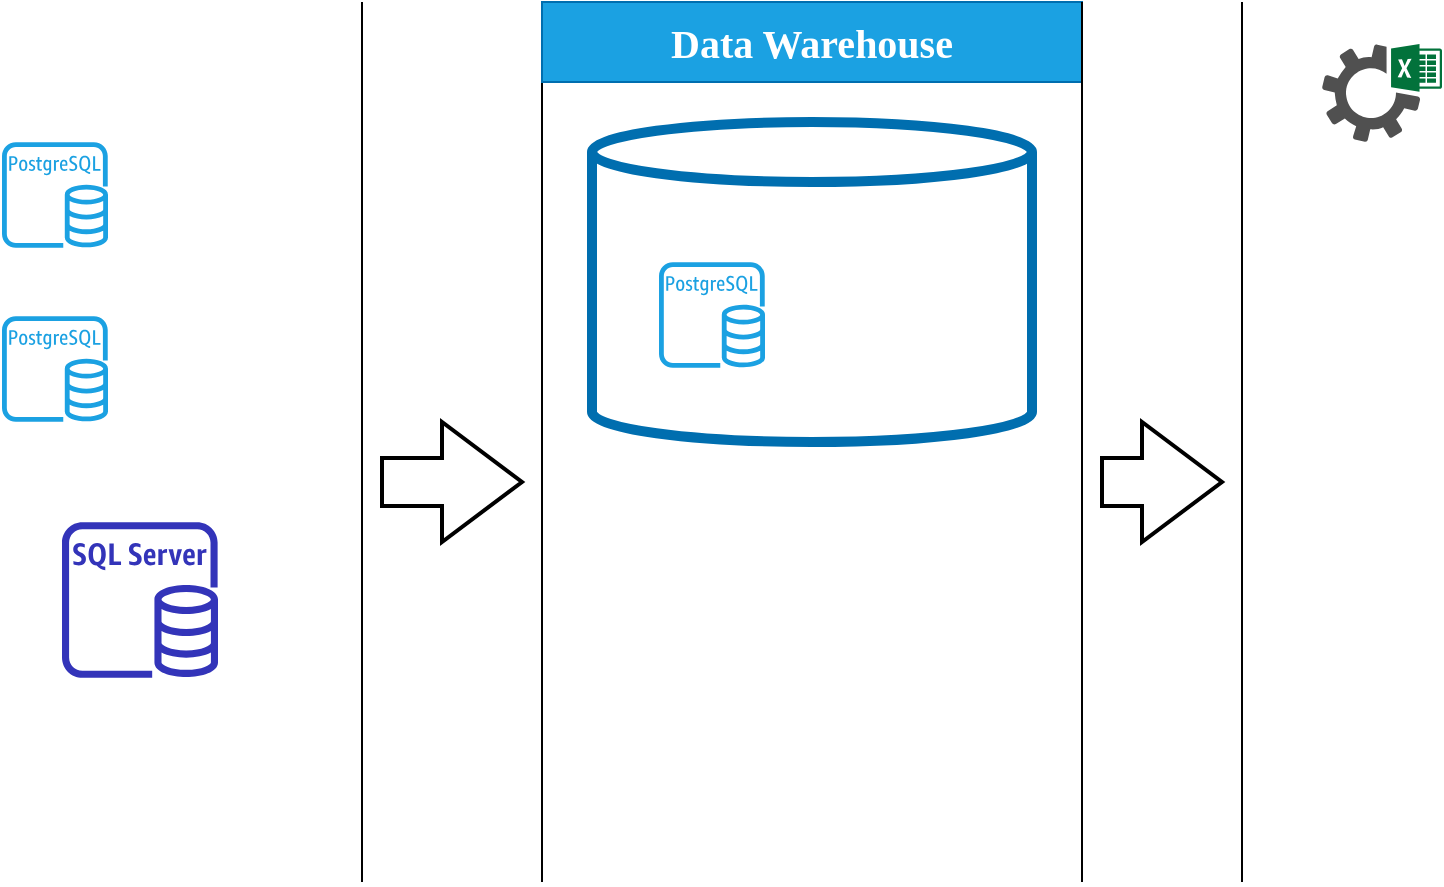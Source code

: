 <mxfile version="14.6.13" type="device"><diagram id="mrYzWKzek84jzgY4DGnS" name="Страница 1"><mxGraphModel dx="981" dy="567" grid="1" gridSize="10" guides="1" tooltips="1" connect="1" arrows="1" fold="1" page="1" pageScale="1" pageWidth="827" pageHeight="1169" math="0" shadow="0"><root><mxCell id="0"/><mxCell id="1" parent="0"/><mxCell id="PW5KNMbevmNCZ-yqaUvl-7" value="" style="shape=cylinder3;whiteSpace=wrap;html=1;boundedLbl=1;backgroundOutline=1;size=15;strokeColor=#006EAF;strokeWidth=5;fontColor=#ffffff;fillColor=none;" vertex="1" parent="1"><mxGeometry x="355" y="60" width="220" height="160" as="geometry"/></mxCell><mxCell id="PW5KNMbevmNCZ-yqaUvl-1" value="" style="endArrow=none;html=1;" edge="1" parent="1"><mxGeometry width="50" height="50" relative="1" as="geometry"><mxPoint x="330" y="440" as="sourcePoint"/><mxPoint x="330" as="targetPoint"/></mxGeometry></mxCell><mxCell id="PW5KNMbevmNCZ-yqaUvl-3" value="" style="outlineConnect=0;fontColor=#ffffff;fillColor=#1ba1e2;strokeColor=#006EAF;dashed=0;verticalLabelPosition=bottom;verticalAlign=top;align=center;html=1;fontSize=12;fontStyle=0;aspect=fixed;pointerEvents=1;shape=mxgraph.aws4.rds_postgresql_instance;" vertex="1" parent="1"><mxGeometry x="388.5" y="130" width="53" height="53" as="geometry"/></mxCell><mxCell id="PW5KNMbevmNCZ-yqaUvl-6" value="&lt;font style=&quot;font-size: 20px&quot; face=&quot;Verdana&quot;&gt;&lt;b&gt;Data Warehouse&lt;/b&gt;&lt;/font&gt;" style="text;html=1;strokeColor=#006EAF;fillColor=#1ba1e2;align=center;verticalAlign=middle;whiteSpace=wrap;rounded=0;fontColor=#ffffff;" vertex="1" parent="1"><mxGeometry x="330" width="270" height="40" as="geometry"/></mxCell><mxCell id="PW5KNMbevmNCZ-yqaUvl-8" value="" style="endArrow=none;html=1;" edge="1" parent="1"><mxGeometry width="50" height="50" relative="1" as="geometry"><mxPoint x="600" y="440.0" as="sourcePoint"/><mxPoint x="600" as="targetPoint"/></mxGeometry></mxCell><mxCell id="PW5KNMbevmNCZ-yqaUvl-13" value="" style="verticalLabelPosition=bottom;verticalAlign=top;html=1;strokeWidth=2;shape=mxgraph.arrows2.arrow;dy=0.6;dx=40;notch=0;fillColor=none;" vertex="1" parent="1"><mxGeometry x="250" y="210" width="70" height="60" as="geometry"/></mxCell><mxCell id="PW5KNMbevmNCZ-yqaUvl-14" value="" style="verticalLabelPosition=bottom;verticalAlign=top;html=1;strokeWidth=2;shape=mxgraph.arrows2.arrow;dy=0.6;dx=40;notch=0;fillColor=none;" vertex="1" parent="1"><mxGeometry x="610" y="210" width="60" height="60" as="geometry"/></mxCell><mxCell id="PW5KNMbevmNCZ-yqaUvl-15" value="" style="endArrow=none;html=1;" edge="1" parent="1"><mxGeometry width="50" height="50" relative="1" as="geometry"><mxPoint x="240" y="440.0" as="sourcePoint"/><mxPoint x="240" as="targetPoint"/></mxGeometry></mxCell><mxCell id="PW5KNMbevmNCZ-yqaUvl-16" value="" style="endArrow=none;html=1;" edge="1" parent="1"><mxGeometry width="50" height="50" relative="1" as="geometry"><mxPoint x="680" y="440.0" as="sourcePoint"/><mxPoint x="680" as="targetPoint"/></mxGeometry></mxCell><mxCell id="PW5KNMbevmNCZ-yqaUvl-17" value="" style="outlineConnect=0;fontColor=#ffffff;fillColor=#1ba1e2;strokeColor=#006EAF;dashed=0;verticalLabelPosition=bottom;verticalAlign=top;align=center;html=1;fontSize=12;fontStyle=0;aspect=fixed;pointerEvents=1;shape=mxgraph.aws4.rds_postgresql_instance;" vertex="1" parent="1"><mxGeometry x="60" y="70" width="53" height="53" as="geometry"/></mxCell><mxCell id="PW5KNMbevmNCZ-yqaUvl-18" value="" style="outlineConnect=0;fontColor=#ffffff;fillColor=#1ba1e2;strokeColor=#006EAF;dashed=0;verticalLabelPosition=bottom;verticalAlign=top;align=center;html=1;fontSize=12;fontStyle=0;aspect=fixed;pointerEvents=1;shape=mxgraph.aws4.rds_postgresql_instance;" vertex="1" parent="1"><mxGeometry x="60" y="157" width="53" height="53" as="geometry"/></mxCell><mxCell id="PW5KNMbevmNCZ-yqaUvl-19" value="" style="outlineConnect=0;fontColor=#232F3E;gradientColor=none;fillColor=#3334B9;strokeColor=none;dashed=0;verticalLabelPosition=bottom;verticalAlign=top;align=center;html=1;fontSize=12;fontStyle=0;aspect=fixed;pointerEvents=1;shape=mxgraph.aws4.rds_sql_server_instance;" vertex="1" parent="1"><mxGeometry x="90" y="260" width="78" height="78" as="geometry"/></mxCell><mxCell id="PW5KNMbevmNCZ-yqaUvl-20" value="" style="pointerEvents=1;shadow=0;dashed=0;html=1;strokeColor=none;fillColor=#505050;labelPosition=center;verticalLabelPosition=bottom;verticalAlign=top;outlineConnect=0;align=center;shape=mxgraph.office.services.excel_services;" vertex="1" parent="1"><mxGeometry x="720" y="21" width="60" height="49" as="geometry"/></mxCell></root></mxGraphModel></diagram></mxfile>